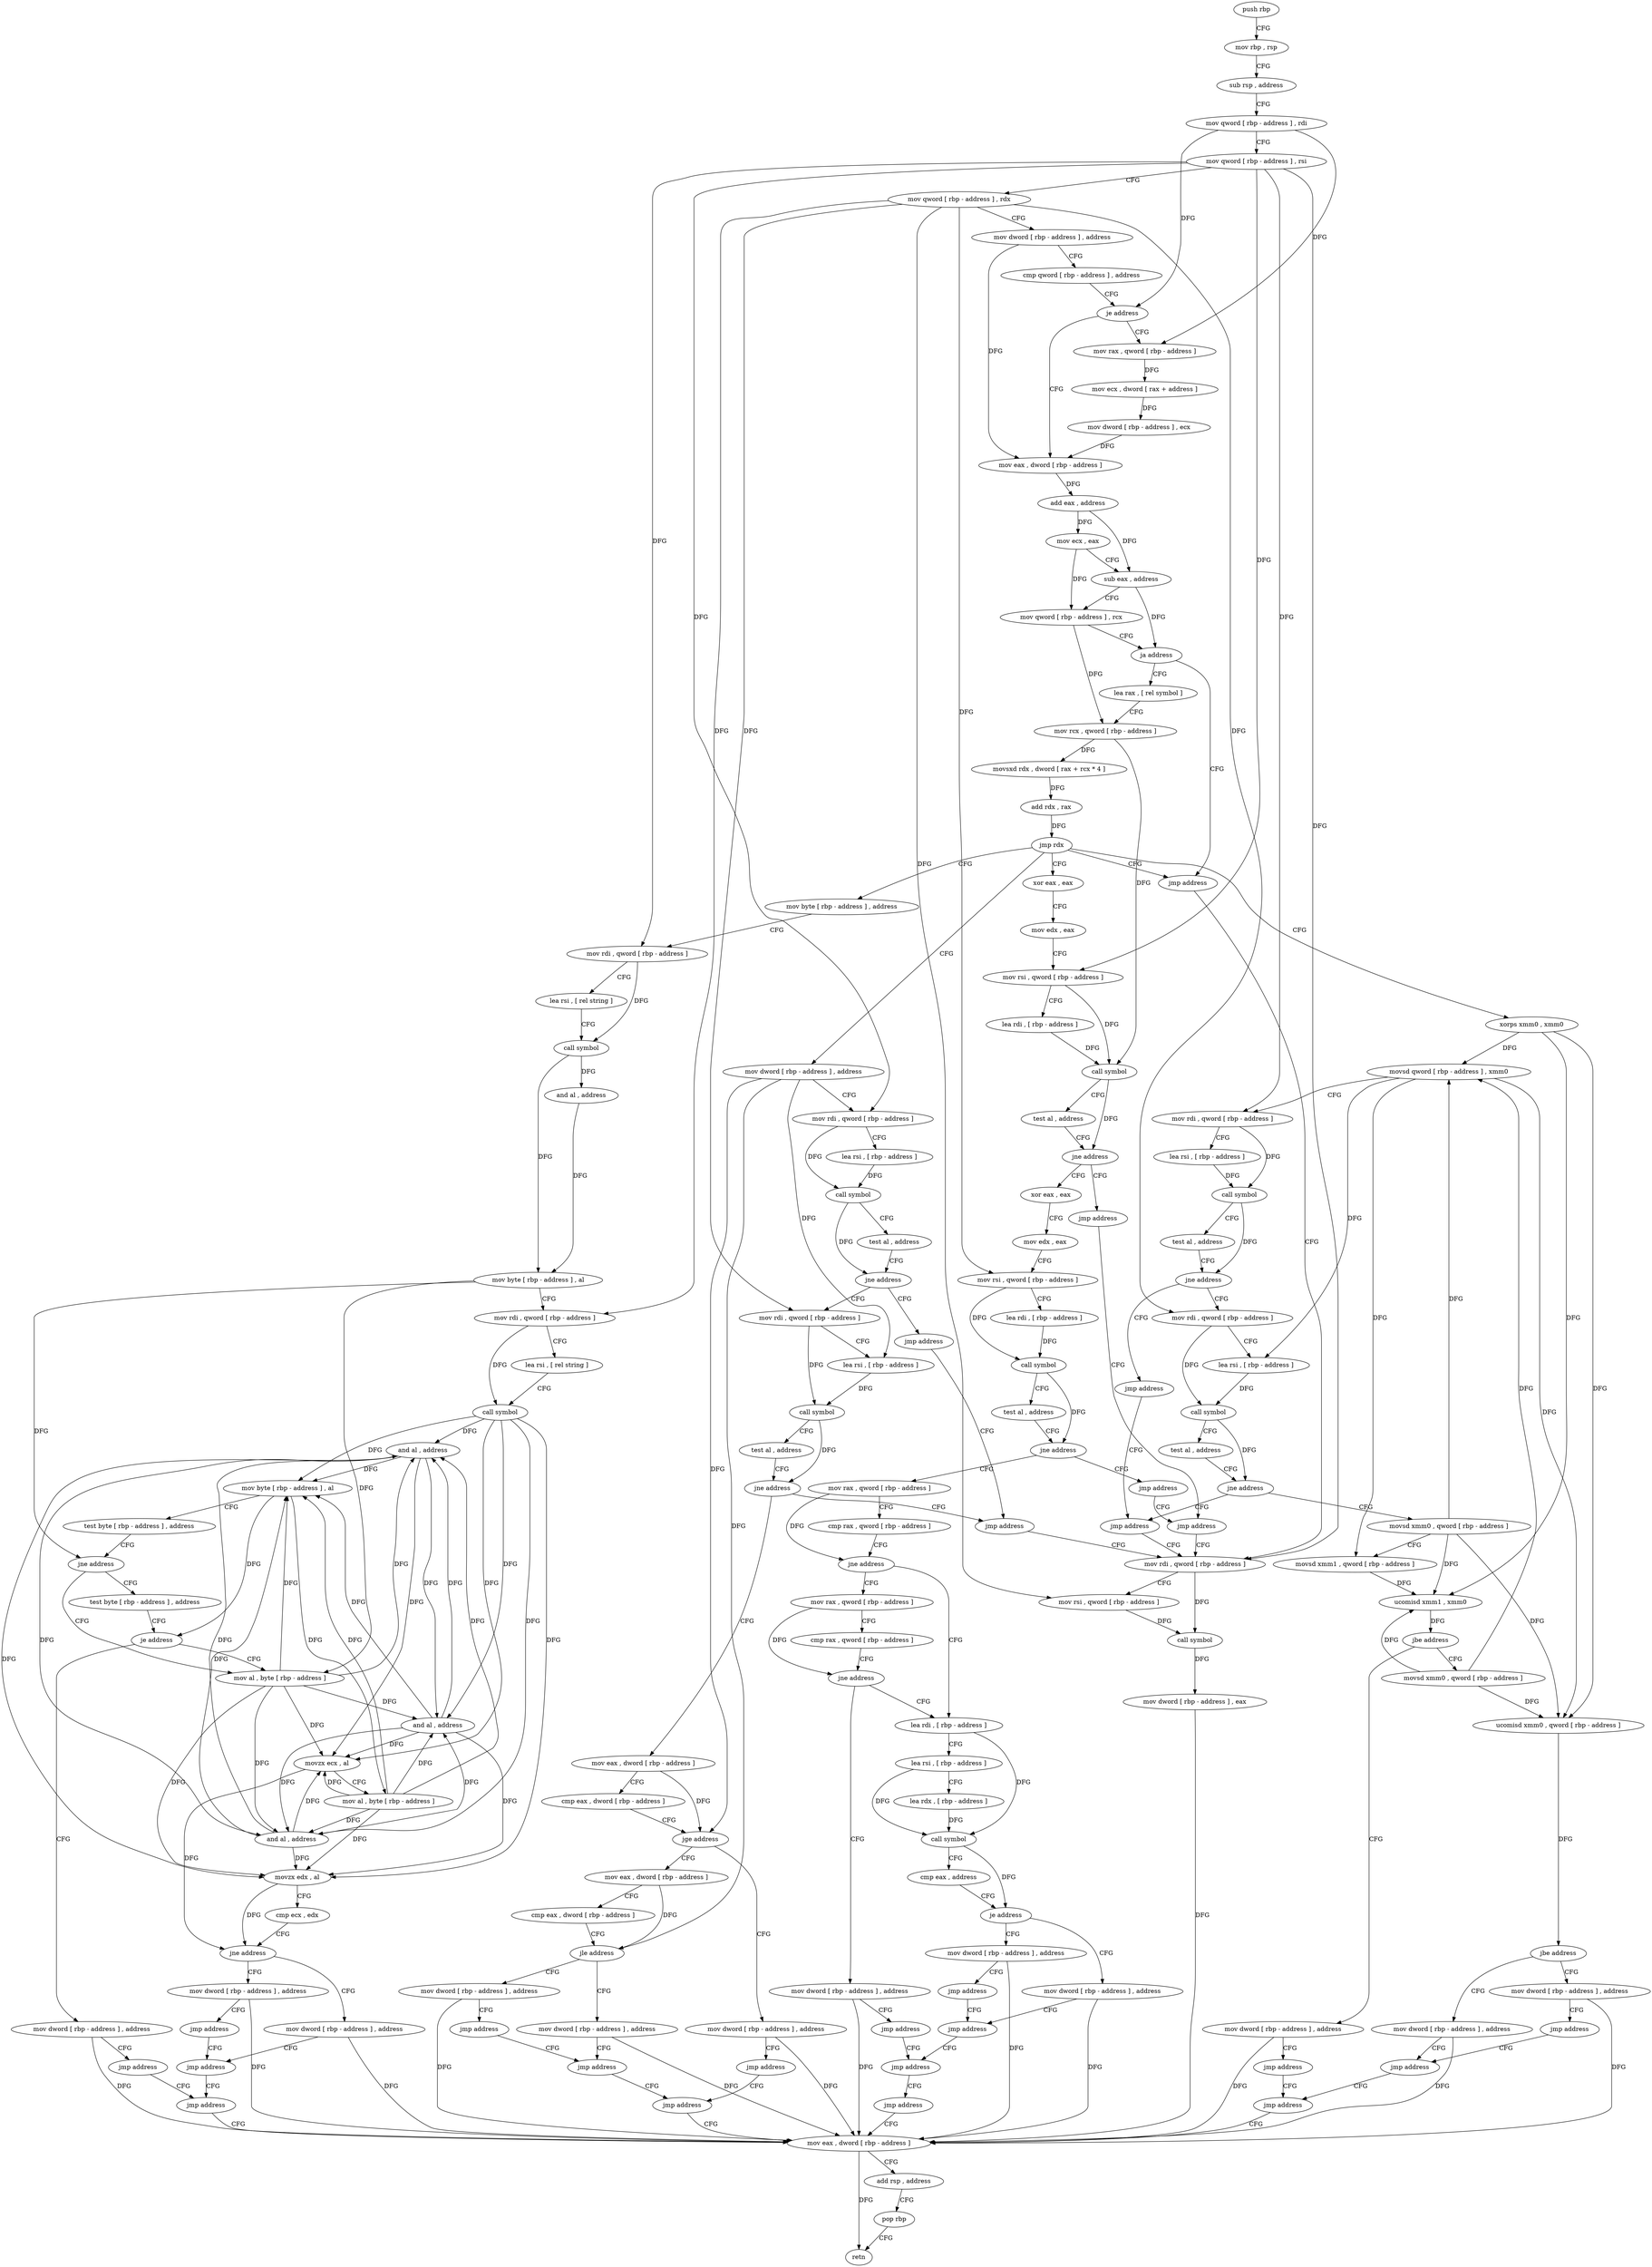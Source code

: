 digraph "func" {
"188208" [label = "push rbp" ]
"188209" [label = "mov rbp , rsp" ]
"188212" [label = "sub rsp , address" ]
"188219" [label = "mov qword [ rbp - address ] , rdi" ]
"188223" [label = "mov qword [ rbp - address ] , rsi" ]
"188227" [label = "mov qword [ rbp - address ] , rdx" ]
"188231" [label = "mov dword [ rbp - address ] , address" ]
"188238" [label = "cmp qword [ rbp - address ] , address" ]
"188243" [label = "je address" ]
"188259" [label = "mov eax , dword [ rbp - address ]" ]
"188249" [label = "mov rax , qword [ rbp - address ]" ]
"188262" [label = "add eax , address" ]
"188265" [label = "mov ecx , eax" ]
"188267" [label = "sub eax , address" ]
"188270" [label = "mov qword [ rbp - address ] , rcx" ]
"188274" [label = "ja address" ]
"188857" [label = "jmp address" ]
"188280" [label = "lea rax , [ rel symbol ]" ]
"188253" [label = "mov ecx , dword [ rax + address ]" ]
"188256" [label = "mov dword [ rbp - address ] , ecx" ]
"188862" [label = "mov rdi , qword [ rbp - address ]" ]
"188287" [label = "mov rcx , qword [ rbp - address ]" ]
"188291" [label = "movsxd rdx , dword [ rax + rcx * 4 ]" ]
"188295" [label = "add rdx , rax" ]
"188298" [label = "jmp rdx" ]
"188300" [label = "mov dword [ rbp - address ] , address" ]
"188424" [label = "xorps xmm0 , xmm0" ]
"188561" [label = "mov byte [ rbp - address ] , address" ]
"188692" [label = "xor eax , eax" ]
"188866" [label = "mov rsi , qword [ rbp - address ]" ]
"188870" [label = "call symbol" ]
"188875" [label = "mov dword [ rbp - address ] , eax" ]
"188878" [label = "mov eax , dword [ rbp - address ]" ]
"188307" [label = "mov rdi , qword [ rbp - address ]" ]
"188311" [label = "lea rsi , [ rbp - address ]" ]
"188315" [label = "call symbol" ]
"188320" [label = "test al , address" ]
"188322" [label = "jne address" ]
"188333" [label = "mov rdi , qword [ rbp - address ]" ]
"188328" [label = "jmp address" ]
"188427" [label = "movsd qword [ rbp - address ] , xmm0" ]
"188432" [label = "mov rdi , qword [ rbp - address ]" ]
"188436" [label = "lea rsi , [ rbp - address ]" ]
"188440" [label = "call symbol" ]
"188445" [label = "test al , address" ]
"188447" [label = "jne address" ]
"188458" [label = "mov rdi , qword [ rbp - address ]" ]
"188453" [label = "jmp address" ]
"188565" [label = "mov rdi , qword [ rbp - address ]" ]
"188569" [label = "lea rsi , [ rel string ]" ]
"188576" [label = "call symbol" ]
"188581" [label = "and al , address" ]
"188583" [label = "mov byte [ rbp - address ] , al" ]
"188586" [label = "mov rdi , qword [ rbp - address ]" ]
"188590" [label = "lea rsi , [ rel string ]" ]
"188597" [label = "call symbol" ]
"188602" [label = "and al , address" ]
"188604" [label = "mov byte [ rbp - address ] , al" ]
"188607" [label = "test byte [ rbp - address ] , address" ]
"188611" [label = "jne address" ]
"188639" [label = "mov al , byte [ rbp - address ]" ]
"188617" [label = "test byte [ rbp - address ] , address" ]
"188694" [label = "mov edx , eax" ]
"188696" [label = "mov rsi , qword [ rbp - address ]" ]
"188700" [label = "lea rdi , [ rbp - address ]" ]
"188704" [label = "call symbol" ]
"188709" [label = "test al , address" ]
"188711" [label = "jne address" ]
"188722" [label = "xor eax , eax" ]
"188717" [label = "jmp address" ]
"188337" [label = "lea rsi , [ rbp - address ]" ]
"188341" [label = "call symbol" ]
"188346" [label = "test al , address" ]
"188348" [label = "jne address" ]
"188359" [label = "mov eax , dword [ rbp - address ]" ]
"188354" [label = "jmp address" ]
"188462" [label = "lea rsi , [ rbp - address ]" ]
"188466" [label = "call symbol" ]
"188471" [label = "test al , address" ]
"188473" [label = "jne address" ]
"188484" [label = "movsd xmm0 , qword [ rbp - address ]" ]
"188479" [label = "jmp address" ]
"188642" [label = "and al , address" ]
"188644" [label = "movzx ecx , al" ]
"188647" [label = "mov al , byte [ rbp - address ]" ]
"188650" [label = "and al , address" ]
"188652" [label = "movzx edx , al" ]
"188655" [label = "cmp ecx , edx" ]
"188657" [label = "jne address" ]
"188675" [label = "mov dword [ rbp - address ] , address" ]
"188663" [label = "mov dword [ rbp - address ] , address" ]
"188621" [label = "je address" ]
"188627" [label = "mov dword [ rbp - address ] , address" ]
"188724" [label = "mov edx , eax" ]
"188726" [label = "mov rsi , qword [ rbp - address ]" ]
"188730" [label = "lea rdi , [ rbp - address ]" ]
"188734" [label = "call symbol" ]
"188739" [label = "test al , address" ]
"188741" [label = "jne address" ]
"188752" [label = "mov rax , qword [ rbp - address ]" ]
"188747" [label = "jmp address" ]
"188847" [label = "jmp address" ]
"188362" [label = "cmp eax , dword [ rbp - address ]" ]
"188365" [label = "jge address" ]
"188383" [label = "mov eax , dword [ rbp - address ]" ]
"188371" [label = "mov dword [ rbp - address ] , address" ]
"188489" [label = "movsd xmm1 , qword [ rbp - address ]" ]
"188494" [label = "ucomisd xmm1 , xmm0" ]
"188498" [label = "jbe address" ]
"188516" [label = "movsd xmm0 , qword [ rbp - address ]" ]
"188504" [label = "mov dword [ rbp - address ] , address" ]
"188682" [label = "jmp address" ]
"188670" [label = "jmp address" ]
"188634" [label = "jmp address" ]
"188687" [label = "jmp address" ]
"188756" [label = "cmp rax , qword [ rbp - address ]" ]
"188760" [label = "jne address" ]
"188792" [label = "lea rdi , [ rbp - address ]" ]
"188766" [label = "mov rax , qword [ rbp - address ]" ]
"188386" [label = "cmp eax , dword [ rbp - address ]" ]
"188389" [label = "jle address" ]
"188407" [label = "mov dword [ rbp - address ] , address" ]
"188395" [label = "mov dword [ rbp - address ] , address" ]
"188378" [label = "jmp address" ]
"188419" [label = "jmp address" ]
"188521" [label = "ucomisd xmm0 , qword [ rbp - address ]" ]
"188526" [label = "jbe address" ]
"188544" [label = "mov dword [ rbp - address ] , address" ]
"188532" [label = "mov dword [ rbp - address ] , address" ]
"188511" [label = "jmp address" ]
"188556" [label = "jmp address" ]
"188796" [label = "lea rsi , [ rbp - address ]" ]
"188800" [label = "lea rdx , [ rbp - address ]" ]
"188804" [label = "call symbol" ]
"188809" [label = "cmp eax , address" ]
"188812" [label = "je address" ]
"188830" [label = "mov dword [ rbp - address ] , address" ]
"188818" [label = "mov dword [ rbp - address ] , address" ]
"188770" [label = "cmp rax , qword [ rbp - address ]" ]
"188774" [label = "jne address" ]
"188780" [label = "mov dword [ rbp - address ] , address" ]
"188414" [label = "jmp address" ]
"188402" [label = "jmp address" ]
"188551" [label = "jmp address" ]
"188539" [label = "jmp address" ]
"188881" [label = "add rsp , address" ]
"188888" [label = "pop rbp" ]
"188889" [label = "retn" ]
"188837" [label = "jmp address" ]
"188825" [label = "jmp address" ]
"188787" [label = "jmp address" ]
"188842" [label = "jmp address" ]
"188852" [label = "jmp address" ]
"188208" -> "188209" [ label = "CFG" ]
"188209" -> "188212" [ label = "CFG" ]
"188212" -> "188219" [ label = "CFG" ]
"188219" -> "188223" [ label = "CFG" ]
"188219" -> "188243" [ label = "DFG" ]
"188219" -> "188249" [ label = "DFG" ]
"188223" -> "188227" [ label = "CFG" ]
"188223" -> "188862" [ label = "DFG" ]
"188223" -> "188307" [ label = "DFG" ]
"188223" -> "188432" [ label = "DFG" ]
"188223" -> "188565" [ label = "DFG" ]
"188223" -> "188696" [ label = "DFG" ]
"188227" -> "188231" [ label = "CFG" ]
"188227" -> "188866" [ label = "DFG" ]
"188227" -> "188586" [ label = "DFG" ]
"188227" -> "188333" [ label = "DFG" ]
"188227" -> "188458" [ label = "DFG" ]
"188227" -> "188726" [ label = "DFG" ]
"188231" -> "188238" [ label = "CFG" ]
"188231" -> "188259" [ label = "DFG" ]
"188238" -> "188243" [ label = "CFG" ]
"188243" -> "188259" [ label = "CFG" ]
"188243" -> "188249" [ label = "CFG" ]
"188259" -> "188262" [ label = "DFG" ]
"188249" -> "188253" [ label = "DFG" ]
"188262" -> "188265" [ label = "DFG" ]
"188262" -> "188267" [ label = "DFG" ]
"188265" -> "188267" [ label = "CFG" ]
"188265" -> "188270" [ label = "DFG" ]
"188267" -> "188270" [ label = "CFG" ]
"188267" -> "188274" [ label = "DFG" ]
"188270" -> "188274" [ label = "CFG" ]
"188270" -> "188287" [ label = "DFG" ]
"188274" -> "188857" [ label = "CFG" ]
"188274" -> "188280" [ label = "CFG" ]
"188857" -> "188862" [ label = "CFG" ]
"188280" -> "188287" [ label = "CFG" ]
"188253" -> "188256" [ label = "DFG" ]
"188256" -> "188259" [ label = "DFG" ]
"188862" -> "188866" [ label = "CFG" ]
"188862" -> "188870" [ label = "DFG" ]
"188287" -> "188291" [ label = "DFG" ]
"188287" -> "188704" [ label = "DFG" ]
"188291" -> "188295" [ label = "DFG" ]
"188295" -> "188298" [ label = "DFG" ]
"188298" -> "188300" [ label = "CFG" ]
"188298" -> "188424" [ label = "CFG" ]
"188298" -> "188561" [ label = "CFG" ]
"188298" -> "188692" [ label = "CFG" ]
"188298" -> "188857" [ label = "CFG" ]
"188300" -> "188307" [ label = "CFG" ]
"188300" -> "188365" [ label = "DFG" ]
"188300" -> "188389" [ label = "DFG" ]
"188300" -> "188337" [ label = "DFG" ]
"188424" -> "188427" [ label = "DFG" ]
"188424" -> "188494" [ label = "DFG" ]
"188424" -> "188521" [ label = "DFG" ]
"188561" -> "188565" [ label = "CFG" ]
"188692" -> "188694" [ label = "CFG" ]
"188866" -> "188870" [ label = "DFG" ]
"188870" -> "188875" [ label = "DFG" ]
"188875" -> "188878" [ label = "DFG" ]
"188878" -> "188881" [ label = "CFG" ]
"188878" -> "188889" [ label = "DFG" ]
"188307" -> "188311" [ label = "CFG" ]
"188307" -> "188315" [ label = "DFG" ]
"188311" -> "188315" [ label = "DFG" ]
"188315" -> "188320" [ label = "CFG" ]
"188315" -> "188322" [ label = "DFG" ]
"188320" -> "188322" [ label = "CFG" ]
"188322" -> "188333" [ label = "CFG" ]
"188322" -> "188328" [ label = "CFG" ]
"188333" -> "188337" [ label = "CFG" ]
"188333" -> "188341" [ label = "DFG" ]
"188328" -> "188354" [ label = "CFG" ]
"188427" -> "188432" [ label = "CFG" ]
"188427" -> "188489" [ label = "DFG" ]
"188427" -> "188521" [ label = "DFG" ]
"188427" -> "188462" [ label = "DFG" ]
"188432" -> "188436" [ label = "CFG" ]
"188432" -> "188440" [ label = "DFG" ]
"188436" -> "188440" [ label = "DFG" ]
"188440" -> "188445" [ label = "CFG" ]
"188440" -> "188447" [ label = "DFG" ]
"188445" -> "188447" [ label = "CFG" ]
"188447" -> "188458" [ label = "CFG" ]
"188447" -> "188453" [ label = "CFG" ]
"188458" -> "188462" [ label = "CFG" ]
"188458" -> "188466" [ label = "DFG" ]
"188453" -> "188479" [ label = "CFG" ]
"188565" -> "188569" [ label = "CFG" ]
"188565" -> "188576" [ label = "DFG" ]
"188569" -> "188576" [ label = "CFG" ]
"188576" -> "188581" [ label = "DFG" ]
"188576" -> "188583" [ label = "DFG" ]
"188581" -> "188583" [ label = "DFG" ]
"188583" -> "188586" [ label = "CFG" ]
"188583" -> "188611" [ label = "DFG" ]
"188583" -> "188639" [ label = "DFG" ]
"188586" -> "188590" [ label = "CFG" ]
"188586" -> "188597" [ label = "DFG" ]
"188590" -> "188597" [ label = "CFG" ]
"188597" -> "188602" [ label = "DFG" ]
"188597" -> "188604" [ label = "DFG" ]
"188597" -> "188642" [ label = "DFG" ]
"188597" -> "188644" [ label = "DFG" ]
"188597" -> "188650" [ label = "DFG" ]
"188597" -> "188652" [ label = "DFG" ]
"188602" -> "188604" [ label = "DFG" ]
"188602" -> "188642" [ label = "DFG" ]
"188602" -> "188644" [ label = "DFG" ]
"188602" -> "188650" [ label = "DFG" ]
"188602" -> "188652" [ label = "DFG" ]
"188604" -> "188607" [ label = "CFG" ]
"188604" -> "188647" [ label = "DFG" ]
"188604" -> "188621" [ label = "DFG" ]
"188607" -> "188611" [ label = "CFG" ]
"188611" -> "188639" [ label = "CFG" ]
"188611" -> "188617" [ label = "CFG" ]
"188639" -> "188642" [ label = "DFG" ]
"188639" -> "188602" [ label = "DFG" ]
"188639" -> "188604" [ label = "DFG" ]
"188639" -> "188644" [ label = "DFG" ]
"188639" -> "188650" [ label = "DFG" ]
"188639" -> "188652" [ label = "DFG" ]
"188617" -> "188621" [ label = "CFG" ]
"188694" -> "188696" [ label = "CFG" ]
"188696" -> "188700" [ label = "CFG" ]
"188696" -> "188704" [ label = "DFG" ]
"188700" -> "188704" [ label = "DFG" ]
"188704" -> "188709" [ label = "CFG" ]
"188704" -> "188711" [ label = "DFG" ]
"188709" -> "188711" [ label = "CFG" ]
"188711" -> "188722" [ label = "CFG" ]
"188711" -> "188717" [ label = "CFG" ]
"188722" -> "188724" [ label = "CFG" ]
"188717" -> "188847" [ label = "CFG" ]
"188337" -> "188341" [ label = "DFG" ]
"188341" -> "188346" [ label = "CFG" ]
"188341" -> "188348" [ label = "DFG" ]
"188346" -> "188348" [ label = "CFG" ]
"188348" -> "188359" [ label = "CFG" ]
"188348" -> "188354" [ label = "CFG" ]
"188359" -> "188362" [ label = "CFG" ]
"188359" -> "188365" [ label = "DFG" ]
"188354" -> "188862" [ label = "CFG" ]
"188462" -> "188466" [ label = "DFG" ]
"188466" -> "188471" [ label = "CFG" ]
"188466" -> "188473" [ label = "DFG" ]
"188471" -> "188473" [ label = "CFG" ]
"188473" -> "188484" [ label = "CFG" ]
"188473" -> "188479" [ label = "CFG" ]
"188484" -> "188489" [ label = "CFG" ]
"188484" -> "188427" [ label = "DFG" ]
"188484" -> "188494" [ label = "DFG" ]
"188484" -> "188521" [ label = "DFG" ]
"188479" -> "188862" [ label = "CFG" ]
"188642" -> "188644" [ label = "DFG" ]
"188642" -> "188602" [ label = "DFG" ]
"188642" -> "188604" [ label = "DFG" ]
"188642" -> "188650" [ label = "DFG" ]
"188642" -> "188652" [ label = "DFG" ]
"188644" -> "188647" [ label = "CFG" ]
"188644" -> "188657" [ label = "DFG" ]
"188647" -> "188650" [ label = "DFG" ]
"188647" -> "188602" [ label = "DFG" ]
"188647" -> "188604" [ label = "DFG" ]
"188647" -> "188642" [ label = "DFG" ]
"188647" -> "188644" [ label = "DFG" ]
"188647" -> "188652" [ label = "DFG" ]
"188650" -> "188652" [ label = "DFG" ]
"188650" -> "188602" [ label = "DFG" ]
"188650" -> "188604" [ label = "DFG" ]
"188650" -> "188642" [ label = "DFG" ]
"188650" -> "188644" [ label = "DFG" ]
"188652" -> "188655" [ label = "CFG" ]
"188652" -> "188657" [ label = "DFG" ]
"188655" -> "188657" [ label = "CFG" ]
"188657" -> "188675" [ label = "CFG" ]
"188657" -> "188663" [ label = "CFG" ]
"188675" -> "188682" [ label = "CFG" ]
"188675" -> "188878" [ label = "DFG" ]
"188663" -> "188670" [ label = "CFG" ]
"188663" -> "188878" [ label = "DFG" ]
"188621" -> "188639" [ label = "CFG" ]
"188621" -> "188627" [ label = "CFG" ]
"188627" -> "188634" [ label = "CFG" ]
"188627" -> "188878" [ label = "DFG" ]
"188724" -> "188726" [ label = "CFG" ]
"188726" -> "188730" [ label = "CFG" ]
"188726" -> "188734" [ label = "DFG" ]
"188730" -> "188734" [ label = "DFG" ]
"188734" -> "188739" [ label = "CFG" ]
"188734" -> "188741" [ label = "DFG" ]
"188739" -> "188741" [ label = "CFG" ]
"188741" -> "188752" [ label = "CFG" ]
"188741" -> "188747" [ label = "CFG" ]
"188752" -> "188756" [ label = "CFG" ]
"188752" -> "188760" [ label = "DFG" ]
"188747" -> "188847" [ label = "CFG" ]
"188847" -> "188862" [ label = "CFG" ]
"188362" -> "188365" [ label = "CFG" ]
"188365" -> "188383" [ label = "CFG" ]
"188365" -> "188371" [ label = "CFG" ]
"188383" -> "188386" [ label = "CFG" ]
"188383" -> "188389" [ label = "DFG" ]
"188371" -> "188378" [ label = "CFG" ]
"188371" -> "188878" [ label = "DFG" ]
"188489" -> "188494" [ label = "DFG" ]
"188494" -> "188498" [ label = "DFG" ]
"188498" -> "188516" [ label = "CFG" ]
"188498" -> "188504" [ label = "CFG" ]
"188516" -> "188521" [ label = "DFG" ]
"188516" -> "188427" [ label = "DFG" ]
"188516" -> "188494" [ label = "DFG" ]
"188504" -> "188511" [ label = "CFG" ]
"188504" -> "188878" [ label = "DFG" ]
"188682" -> "188687" [ label = "CFG" ]
"188670" -> "188682" [ label = "CFG" ]
"188634" -> "188687" [ label = "CFG" ]
"188687" -> "188878" [ label = "CFG" ]
"188756" -> "188760" [ label = "CFG" ]
"188760" -> "188792" [ label = "CFG" ]
"188760" -> "188766" [ label = "CFG" ]
"188792" -> "188796" [ label = "CFG" ]
"188792" -> "188804" [ label = "DFG" ]
"188766" -> "188770" [ label = "CFG" ]
"188766" -> "188774" [ label = "DFG" ]
"188386" -> "188389" [ label = "CFG" ]
"188389" -> "188407" [ label = "CFG" ]
"188389" -> "188395" [ label = "CFG" ]
"188407" -> "188414" [ label = "CFG" ]
"188407" -> "188878" [ label = "DFG" ]
"188395" -> "188402" [ label = "CFG" ]
"188395" -> "188878" [ label = "DFG" ]
"188378" -> "188419" [ label = "CFG" ]
"188419" -> "188878" [ label = "CFG" ]
"188521" -> "188526" [ label = "DFG" ]
"188526" -> "188544" [ label = "CFG" ]
"188526" -> "188532" [ label = "CFG" ]
"188544" -> "188551" [ label = "CFG" ]
"188544" -> "188878" [ label = "DFG" ]
"188532" -> "188539" [ label = "CFG" ]
"188532" -> "188878" [ label = "DFG" ]
"188511" -> "188556" [ label = "CFG" ]
"188556" -> "188878" [ label = "CFG" ]
"188796" -> "188800" [ label = "CFG" ]
"188796" -> "188804" [ label = "DFG" ]
"188800" -> "188804" [ label = "DFG" ]
"188804" -> "188809" [ label = "CFG" ]
"188804" -> "188812" [ label = "DFG" ]
"188809" -> "188812" [ label = "CFG" ]
"188812" -> "188830" [ label = "CFG" ]
"188812" -> "188818" [ label = "CFG" ]
"188830" -> "188837" [ label = "CFG" ]
"188830" -> "188878" [ label = "DFG" ]
"188818" -> "188825" [ label = "CFG" ]
"188818" -> "188878" [ label = "DFG" ]
"188770" -> "188774" [ label = "CFG" ]
"188774" -> "188792" [ label = "CFG" ]
"188774" -> "188780" [ label = "CFG" ]
"188780" -> "188787" [ label = "CFG" ]
"188780" -> "188878" [ label = "DFG" ]
"188414" -> "188419" [ label = "CFG" ]
"188402" -> "188414" [ label = "CFG" ]
"188551" -> "188556" [ label = "CFG" ]
"188539" -> "188551" [ label = "CFG" ]
"188881" -> "188888" [ label = "CFG" ]
"188888" -> "188889" [ label = "CFG" ]
"188837" -> "188842" [ label = "CFG" ]
"188825" -> "188837" [ label = "CFG" ]
"188787" -> "188842" [ label = "CFG" ]
"188842" -> "188852" [ label = "CFG" ]
"188852" -> "188878" [ label = "CFG" ]
}

